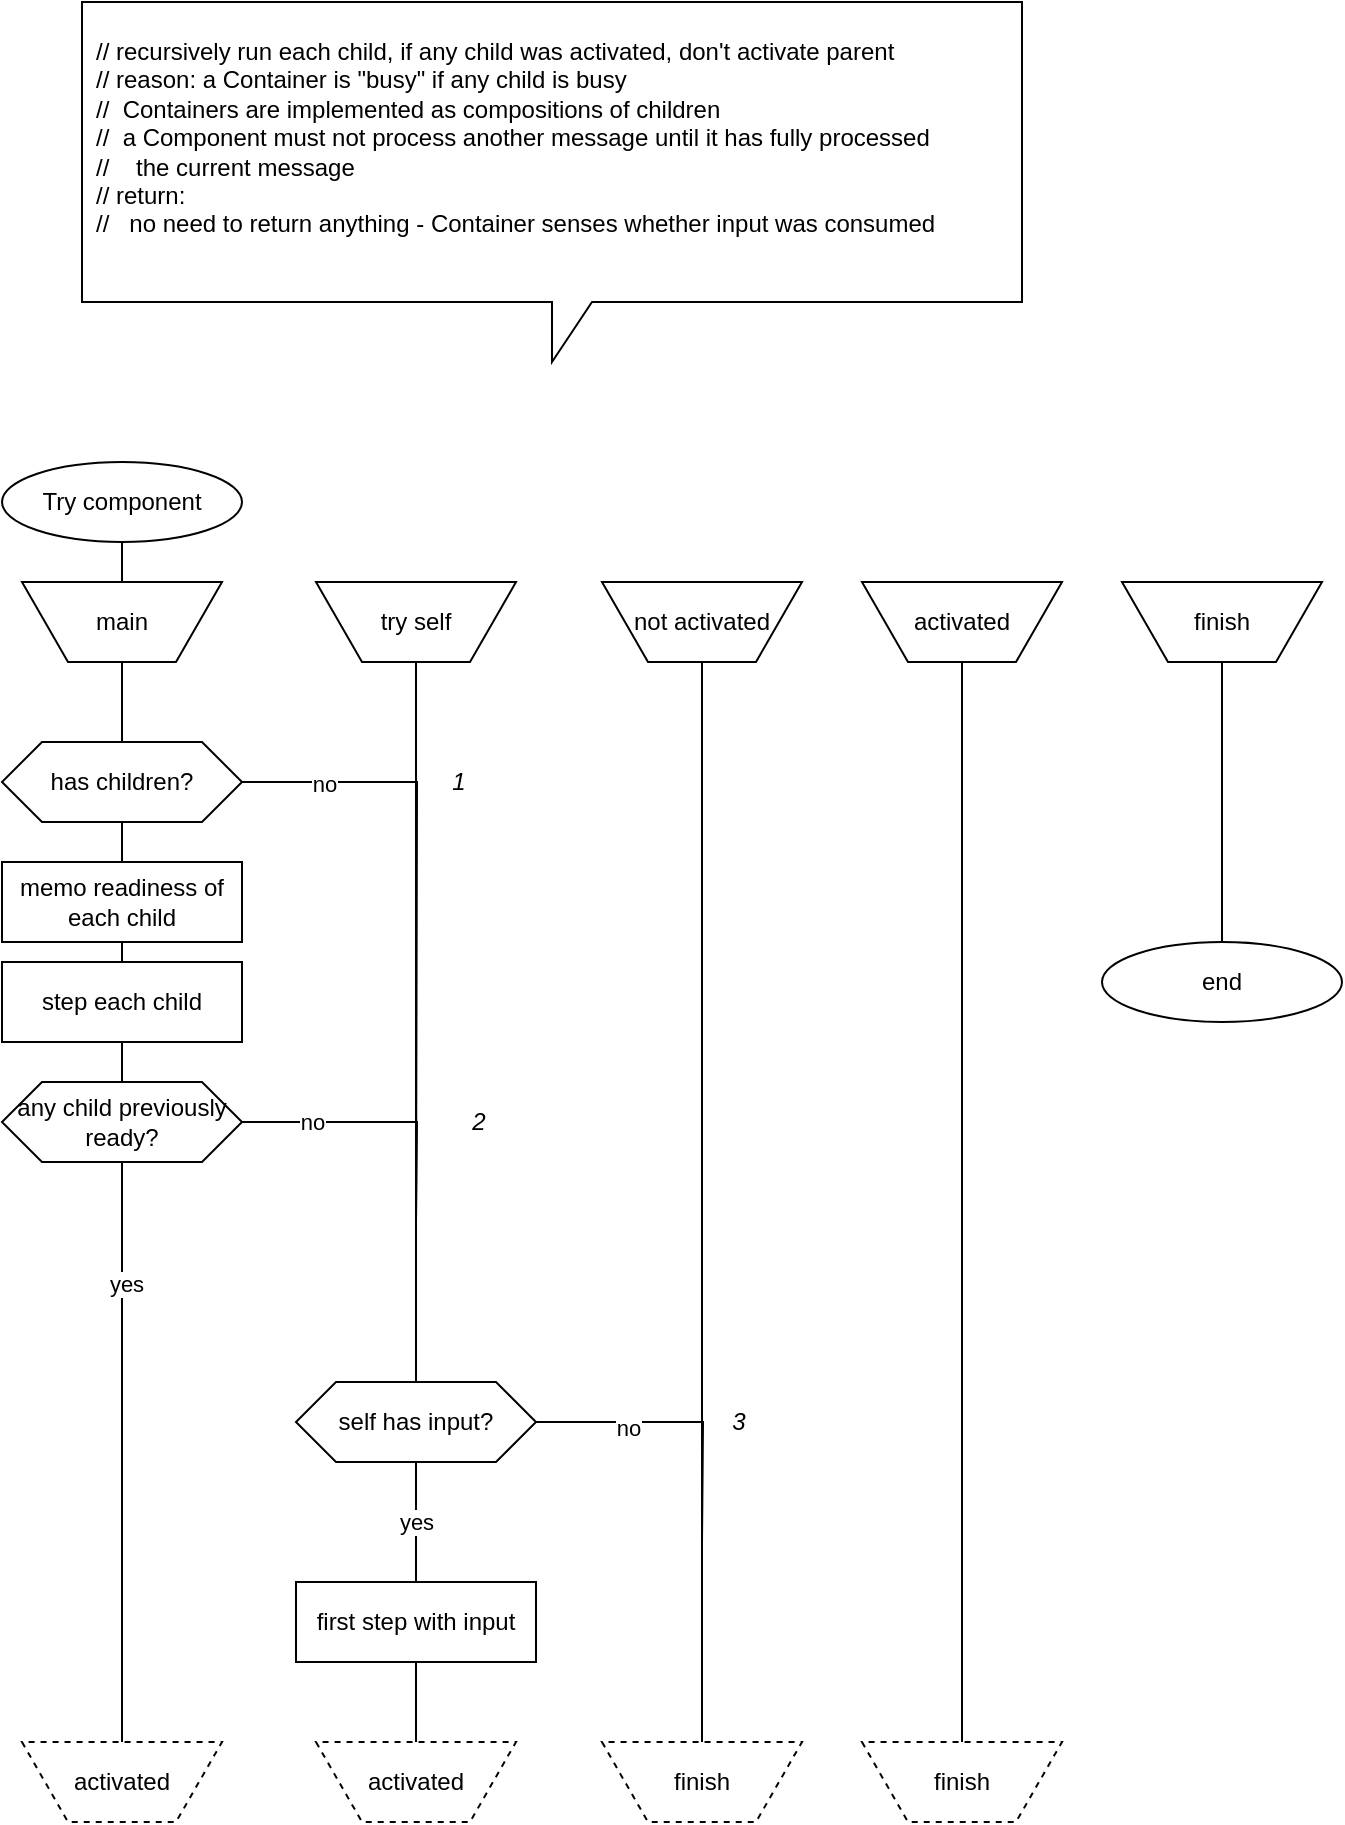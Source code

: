 <mxfile version="14.6.13" type="device"><diagram id="C5RBs43oDa-KdzZeNtuy" name="Page-1"><mxGraphModel dx="1346" dy="806" grid="1" gridSize="10" guides="1" tooltips="1" connect="1" arrows="1" fold="1" page="1" pageScale="1" pageWidth="827" pageHeight="1169" math="0" shadow="0"><root><mxCell id="WIyWlLk6GJQsqaUBKTNV-0"/><mxCell id="WIyWlLk6GJQsqaUBKTNV-1" parent="WIyWlLk6GJQsqaUBKTNV-0"/><mxCell id="bzFeX_p7-rOfqqyGRg9e-41" style="edgeStyle=orthogonalEdgeStyle;rounded=0;orthogonalLoop=1;jettySize=auto;html=1;exitX=0.5;exitY=1;exitDx=0;exitDy=0;endArrow=none;endFill=0;startArrow=none;entryX=0.5;entryY=0;entryDx=0;entryDy=0;" parent="WIyWlLk6GJQsqaUBKTNV-1" source="bzFeX_p7-rOfqqyGRg9e-46" target="bzFeX_p7-rOfqqyGRg9e-52" edge="1"><mxGeometry relative="1" as="geometry"><mxPoint x="100" y="850" as="targetPoint"/></mxGeometry></mxCell><mxCell id="bzFeX_p7-rOfqqyGRg9e-71" value="yes" style="edgeLabel;html=1;align=center;verticalAlign=middle;resizable=0;points=[];" parent="bzFeX_p7-rOfqqyGRg9e-41" vertex="1" connectable="0"><mxGeometry x="0.152" y="2" relative="1" as="geometry"><mxPoint as="offset"/></mxGeometry></mxCell><mxCell id="bzFeX_p7-rOfqqyGRg9e-27" value="Try component" style="ellipse;whiteSpace=wrap;html=1;" parent="WIyWlLk6GJQsqaUBKTNV-1" vertex="1"><mxGeometry x="40" y="270" width="120" height="40" as="geometry"/></mxCell><mxCell id="bzFeX_p7-rOfqqyGRg9e-69" style="edgeStyle=orthogonalEdgeStyle;rounded=0;orthogonalLoop=1;jettySize=auto;html=1;exitX=1;exitY=0.5;exitDx=0;exitDy=0;entryX=0.5;entryY=0;entryDx=0;entryDy=0;endArrow=none;endFill=0;" parent="WIyWlLk6GJQsqaUBKTNV-1" source="bzFeX_p7-rOfqqyGRg9e-32" edge="1"><mxGeometry relative="1" as="geometry"><mxPoint x="247" y="650" as="targetPoint"/></mxGeometry></mxCell><mxCell id="n007bIFmmcKfIuE7vZjC-0" value="no" style="edgeLabel;html=1;align=center;verticalAlign=middle;resizable=0;points=[];" parent="bzFeX_p7-rOfqqyGRg9e-69" vertex="1" connectable="0"><mxGeometry x="-0.733" y="-1" relative="1" as="geometry"><mxPoint as="offset"/></mxGeometry></mxCell><mxCell id="bzFeX_p7-rOfqqyGRg9e-32" value="has children?" style="shape=hexagon;perimeter=hexagonPerimeter2;whiteSpace=wrap;html=1;fixedSize=1;" parent="WIyWlLk6GJQsqaUBKTNV-1" vertex="1"><mxGeometry x="40" y="410" width="120" height="40" as="geometry"/></mxCell><mxCell id="bzFeX_p7-rOfqqyGRg9e-65" style="edgeStyle=orthogonalEdgeStyle;rounded=0;orthogonalLoop=1;jettySize=auto;html=1;exitX=1;exitY=0.5;exitDx=0;exitDy=0;entryX=0.5;entryY=0;entryDx=0;entryDy=0;endArrow=none;endFill=0;" parent="WIyWlLk6GJQsqaUBKTNV-1" source="bzFeX_p7-rOfqqyGRg9e-25" edge="1"><mxGeometry relative="1" as="geometry"><mxPoint x="247" y="650" as="targetPoint"/></mxGeometry></mxCell><mxCell id="bzFeX_p7-rOfqqyGRg9e-70" value="no" style="edgeLabel;html=1;align=center;verticalAlign=middle;resizable=0;points=[];" parent="bzFeX_p7-rOfqqyGRg9e-65" vertex="1" connectable="0"><mxGeometry x="-0.489" relative="1" as="geometry"><mxPoint as="offset"/></mxGeometry></mxCell><mxCell id="bzFeX_p7-rOfqqyGRg9e-25" value="any child previously ready?" style="shape=hexagon;perimeter=hexagonPerimeter2;whiteSpace=wrap;html=1;fixedSize=1;" parent="WIyWlLk6GJQsqaUBKTNV-1" vertex="1"><mxGeometry x="40" y="580" width="120" height="40" as="geometry"/></mxCell><mxCell id="bzFeX_p7-rOfqqyGRg9e-26" value="step each child" style="rounded=0;whiteSpace=wrap;html=1;" parent="WIyWlLk6GJQsqaUBKTNV-1" vertex="1"><mxGeometry x="40" y="520" width="120" height="40" as="geometry"/></mxCell><mxCell id="bzFeX_p7-rOfqqyGRg9e-44" style="edgeStyle=orthogonalEdgeStyle;rounded=0;orthogonalLoop=1;jettySize=auto;html=1;exitX=0.5;exitY=1;exitDx=0;exitDy=0;endArrow=none;endFill=0;entryX=0.5;entryY=0;entryDx=0;entryDy=0;" parent="WIyWlLk6GJQsqaUBKTNV-1" source="bzFeX_p7-rOfqqyGRg9e-45" target="bzFeX_p7-rOfqqyGRg9e-55" edge="1"><mxGeometry relative="1" as="geometry"><mxPoint x="389.5" y="340" as="sourcePoint"/><mxPoint x="390" y="850" as="targetPoint"/></mxGeometry></mxCell><mxCell id="bzFeX_p7-rOfqqyGRg9e-45" value="not activated" style="verticalLabelPosition=middle;verticalAlign=middle;html=1;shape=trapezoid;perimeter=trapezoidPerimeter;whiteSpace=wrap;size=0.23;arcSize=10;flipV=1;labelPosition=center;align=center;" parent="WIyWlLk6GJQsqaUBKTNV-1" vertex="1"><mxGeometry x="340" y="330" width="100" height="40" as="geometry"/></mxCell><mxCell id="bzFeX_p7-rOfqqyGRg9e-46" value="main" style="verticalLabelPosition=middle;verticalAlign=middle;html=1;shape=trapezoid;perimeter=trapezoidPerimeter;whiteSpace=wrap;size=0.23;arcSize=10;flipV=1;labelPosition=center;align=center;" parent="WIyWlLk6GJQsqaUBKTNV-1" vertex="1"><mxGeometry x="50" y="330" width="100" height="40" as="geometry"/></mxCell><mxCell id="bzFeX_p7-rOfqqyGRg9e-47" value="" style="edgeStyle=orthogonalEdgeStyle;rounded=0;orthogonalLoop=1;jettySize=auto;html=1;exitX=0.5;exitY=1;exitDx=0;exitDy=0;endArrow=none;endFill=0;" parent="WIyWlLk6GJQsqaUBKTNV-1" source="bzFeX_p7-rOfqqyGRg9e-27" target="bzFeX_p7-rOfqqyGRg9e-46" edge="1"><mxGeometry relative="1" as="geometry"><mxPoint x="100" y="310" as="sourcePoint"/><mxPoint x="100" y="850" as="targetPoint"/></mxGeometry></mxCell><mxCell id="bzFeX_p7-rOfqqyGRg9e-49" style="edgeStyle=orthogonalEdgeStyle;rounded=0;orthogonalLoop=1;jettySize=auto;html=1;exitX=0.5;exitY=1;exitDx=0;exitDy=0;endArrow=none;endFill=0;entryX=0.5;entryY=0;entryDx=0;entryDy=0;" parent="WIyWlLk6GJQsqaUBKTNV-1" source="bzFeX_p7-rOfqqyGRg9e-51" target="bzFeX_p7-rOfqqyGRg9e-53" edge="1"><mxGeometry relative="1" as="geometry"><mxPoint x="519.5" y="340" as="sourcePoint"/><mxPoint x="520" y="850" as="targetPoint"/></mxGeometry></mxCell><mxCell id="bzFeX_p7-rOfqqyGRg9e-51" value="activated" style="verticalLabelPosition=middle;verticalAlign=middle;html=1;shape=trapezoid;perimeter=trapezoidPerimeter;whiteSpace=wrap;size=0.23;arcSize=10;flipV=1;labelPosition=center;align=center;" parent="WIyWlLk6GJQsqaUBKTNV-1" vertex="1"><mxGeometry x="470" y="330" width="100" height="40" as="geometry"/></mxCell><mxCell id="bzFeX_p7-rOfqqyGRg9e-52" value="activated" style="verticalLabelPosition=middle;verticalAlign=middle;html=1;shape=trapezoid;perimeter=trapezoidPerimeter;whiteSpace=wrap;size=0.23;arcSize=10;flipV=1;labelPosition=center;align=center;dashed=1;" parent="WIyWlLk6GJQsqaUBKTNV-1" vertex="1"><mxGeometry x="50" y="910" width="100" height="40" as="geometry"/></mxCell><mxCell id="bzFeX_p7-rOfqqyGRg9e-53" value="finish" style="verticalLabelPosition=middle;verticalAlign=middle;html=1;shape=trapezoid;perimeter=trapezoidPerimeter;whiteSpace=wrap;size=0.23;arcSize=10;flipV=1;labelPosition=center;align=center;dashed=1;" parent="WIyWlLk6GJQsqaUBKTNV-1" vertex="1"><mxGeometry x="470" y="910" width="100" height="40" as="geometry"/></mxCell><mxCell id="bzFeX_p7-rOfqqyGRg9e-55" value="finish" style="verticalLabelPosition=middle;verticalAlign=middle;html=1;shape=trapezoid;perimeter=trapezoidPerimeter;whiteSpace=wrap;size=0.23;arcSize=10;flipV=1;labelPosition=center;align=center;dashed=1;" parent="WIyWlLk6GJQsqaUBKTNV-1" vertex="1"><mxGeometry x="340" y="910" width="100" height="40" as="geometry"/></mxCell><mxCell id="bzFeX_p7-rOfqqyGRg9e-56" style="edgeStyle=orthogonalEdgeStyle;rounded=0;orthogonalLoop=1;jettySize=auto;html=1;exitX=0.5;exitY=1;exitDx=0;exitDy=0;endArrow=none;endFill=0;entryX=0.5;entryY=0;entryDx=0;entryDy=0;" parent="WIyWlLk6GJQsqaUBKTNV-1" source="bzFeX_p7-rOfqqyGRg9e-58" target="bzFeX_p7-rOfqqyGRg9e-60" edge="1"><mxGeometry relative="1" as="geometry"><mxPoint x="649.5" y="340" as="sourcePoint"/><mxPoint x="650" y="910" as="targetPoint"/></mxGeometry></mxCell><mxCell id="bzFeX_p7-rOfqqyGRg9e-58" value="finish" style="verticalLabelPosition=middle;verticalAlign=middle;html=1;shape=trapezoid;perimeter=trapezoidPerimeter;whiteSpace=wrap;size=0.23;arcSize=10;flipV=1;labelPosition=center;align=center;" parent="WIyWlLk6GJQsqaUBKTNV-1" vertex="1"><mxGeometry x="600" y="330" width="100" height="40" as="geometry"/></mxCell><mxCell id="bzFeX_p7-rOfqqyGRg9e-60" value="end" style="ellipse;whiteSpace=wrap;html=1;" parent="WIyWlLk6GJQsqaUBKTNV-1" vertex="1"><mxGeometry x="590" y="510" width="120" height="40" as="geometry"/></mxCell><mxCell id="bzFeX_p7-rOfqqyGRg9e-61" style="edgeStyle=orthogonalEdgeStyle;rounded=0;orthogonalLoop=1;jettySize=auto;html=1;endArrow=none;endFill=0;entryX=0.5;entryY=0;entryDx=0;entryDy=0;exitX=0.5;exitY=1;exitDx=0;exitDy=0;" parent="WIyWlLk6GJQsqaUBKTNV-1" source="bzFeX_p7-rOfqqyGRg9e-63" target="bzFeX_p7-rOfqqyGRg9e-64" edge="1"><mxGeometry relative="1" as="geometry"><mxPoint x="247" y="450" as="sourcePoint"/><mxPoint x="246.5" y="900" as="targetPoint"/><Array as="points"/></mxGeometry></mxCell><mxCell id="bzFeX_p7-rOfqqyGRg9e-72" value="yes" style="edgeLabel;html=1;align=center;verticalAlign=middle;resizable=0;points=[];" parent="bzFeX_p7-rOfqqyGRg9e-61" vertex="1" connectable="0"><mxGeometry x="0.656" y="2" relative="1" as="geometry"><mxPoint x="-2" y="-17" as="offset"/></mxGeometry></mxCell><mxCell id="bzFeX_p7-rOfqqyGRg9e-63" value="try self" style="verticalLabelPosition=middle;verticalAlign=middle;html=1;shape=trapezoid;perimeter=trapezoidPerimeter;whiteSpace=wrap;size=0.23;arcSize=10;flipV=1;labelPosition=center;align=center;" parent="WIyWlLk6GJQsqaUBKTNV-1" vertex="1"><mxGeometry x="197" y="330" width="100" height="40" as="geometry"/></mxCell><mxCell id="bzFeX_p7-rOfqqyGRg9e-64" value="activated" style="verticalLabelPosition=middle;verticalAlign=middle;html=1;shape=trapezoid;perimeter=trapezoidPerimeter;whiteSpace=wrap;size=0.23;arcSize=10;flipV=1;labelPosition=center;align=center;dashed=1;" parent="WIyWlLk6GJQsqaUBKTNV-1" vertex="1"><mxGeometry x="197" y="910" width="100" height="40" as="geometry"/></mxCell><mxCell id="bzFeX_p7-rOfqqyGRg9e-68" style="edgeStyle=orthogonalEdgeStyle;rounded=0;orthogonalLoop=1;jettySize=auto;html=1;exitX=1;exitY=0.5;exitDx=0;exitDy=0;entryX=0.5;entryY=0;entryDx=0;entryDy=0;endArrow=none;endFill=0;" parent="WIyWlLk6GJQsqaUBKTNV-1" source="bzFeX_p7-rOfqqyGRg9e-37" edge="1"><mxGeometry relative="1" as="geometry"><mxPoint x="390" y="810" as="targetPoint"/></mxGeometry></mxCell><mxCell id="bzFeX_p7-rOfqqyGRg9e-73" value="no" style="edgeLabel;html=1;align=center;verticalAlign=middle;resizable=0;points=[];" parent="bzFeX_p7-rOfqqyGRg9e-68" vertex="1" connectable="0"><mxGeometry x="-0.357" y="-3" relative="1" as="geometry"><mxPoint as="offset"/></mxGeometry></mxCell><mxCell id="bzFeX_p7-rOfqqyGRg9e-37" value="self has input?" style="shape=hexagon;perimeter=hexagonPerimeter2;whiteSpace=wrap;html=1;fixedSize=1;" parent="WIyWlLk6GJQsqaUBKTNV-1" vertex="1"><mxGeometry x="187" y="730" width="120" height="40" as="geometry"/></mxCell><mxCell id="n007bIFmmcKfIuE7vZjC-1" value="&lt;i&gt;1&lt;/i&gt;" style="text;html=1;strokeColor=none;fillColor=none;align=center;verticalAlign=middle;whiteSpace=wrap;rounded=0;" parent="WIyWlLk6GJQsqaUBKTNV-1" vertex="1"><mxGeometry x="257" y="420" width="23" height="20" as="geometry"/></mxCell><mxCell id="n007bIFmmcKfIuE7vZjC-2" value="&lt;i&gt;2&lt;/i&gt;" style="text;html=1;strokeColor=none;fillColor=none;align=center;verticalAlign=middle;whiteSpace=wrap;rounded=0;" parent="WIyWlLk6GJQsqaUBKTNV-1" vertex="1"><mxGeometry x="267" y="590" width="23" height="20" as="geometry"/></mxCell><mxCell id="n007bIFmmcKfIuE7vZjC-3" value="&lt;i&gt;3&lt;/i&gt;" style="text;html=1;strokeColor=none;fillColor=none;align=center;verticalAlign=middle;whiteSpace=wrap;rounded=0;" parent="WIyWlLk6GJQsqaUBKTNV-1" vertex="1"><mxGeometry x="397" y="740" width="23" height="20" as="geometry"/></mxCell><mxCell id="n007bIFmmcKfIuE7vZjC-4" value="&lt;div&gt;&lt;span&gt;&#9;&lt;/span&gt;// recursively run each child, if any child was activated, don't activate parent&lt;/div&gt;&lt;div&gt;&lt;span&gt;&#9;&lt;/span&gt;// reason: a Container is &quot;busy&quot; if any child is busy&lt;/div&gt;&lt;div&gt;&lt;span&gt;&#9;&lt;/span&gt;//&amp;nbsp; Containers are implemented as compositions of children&lt;/div&gt;&lt;div&gt;&lt;span&gt;&#9;&lt;/span&gt;//&amp;nbsp; a Component must not process another message until it has fully processed&lt;/div&gt;&lt;div&gt;&lt;span&gt;&#9;&lt;/span&gt;//&amp;nbsp; &amp;nbsp; the current message&lt;/div&gt;&lt;div&gt;&lt;span&gt;// return:&lt;/span&gt;&lt;br&gt;&lt;/div&gt;&lt;div&gt;&lt;span&gt;//&amp;nbsp; &amp;nbsp;no need to return anything - Container senses whether input was consumed&lt;/span&gt;&lt;/div&gt;&lt;div&gt;&lt;br&gt;&lt;/div&gt;" style="shape=callout;whiteSpace=wrap;html=1;perimeter=calloutPerimeter;align=left;spacingLeft=5;" parent="WIyWlLk6GJQsqaUBKTNV-1" vertex="1"><mxGeometry x="80" y="40" width="470" height="180" as="geometry"/></mxCell><mxCell id="iH500DAGTuyfzuFDUp_l-0" value="memo readiness of each child" style="rounded=0;whiteSpace=wrap;html=1;" vertex="1" parent="WIyWlLk6GJQsqaUBKTNV-1"><mxGeometry x="40" y="470" width="120" height="40" as="geometry"/></mxCell><mxCell id="iH500DAGTuyfzuFDUp_l-1" value="first step with input" style="rounded=0;whiteSpace=wrap;html=1;" vertex="1" parent="WIyWlLk6GJQsqaUBKTNV-1"><mxGeometry x="187" y="830" width="120" height="40" as="geometry"/></mxCell></root></mxGraphModel></diagram></mxfile>